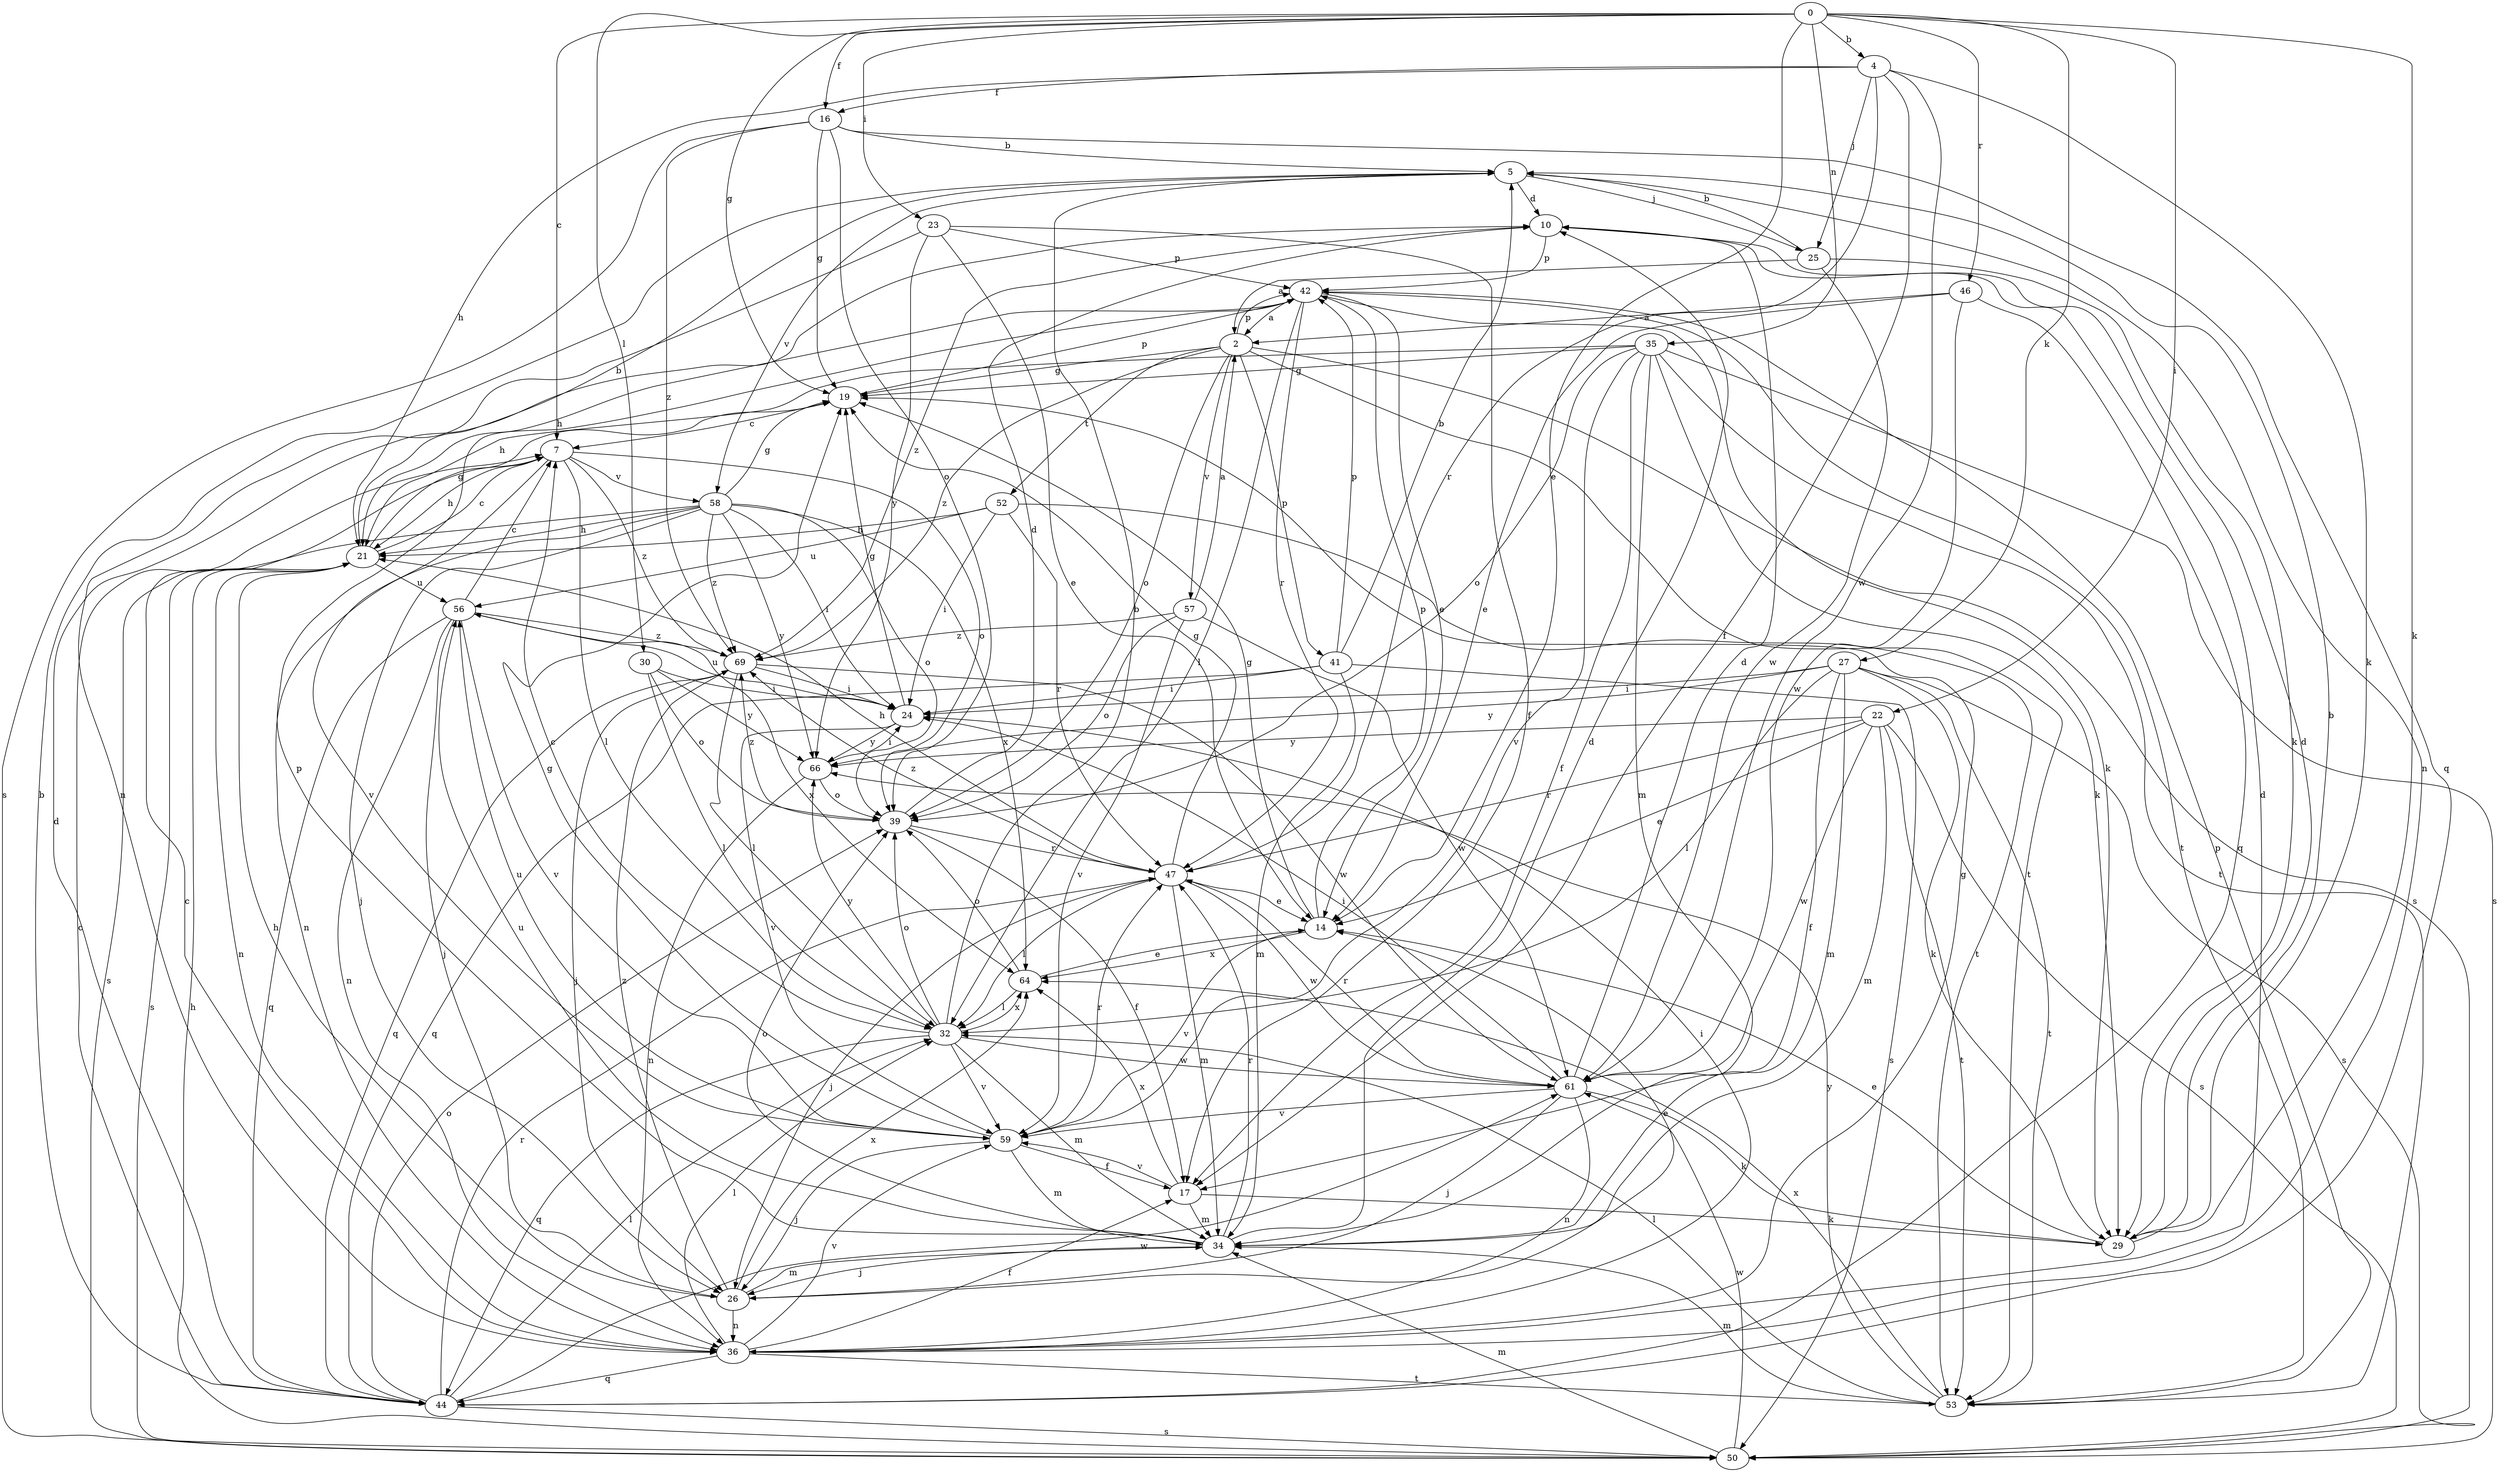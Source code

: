 strict digraph  {
0;
2;
4;
5;
7;
10;
14;
16;
17;
19;
21;
22;
23;
24;
25;
26;
27;
29;
30;
32;
34;
35;
36;
39;
41;
42;
44;
46;
47;
50;
52;
53;
56;
57;
58;
59;
61;
64;
66;
69;
0 -> 4  [label=b];
0 -> 7  [label=c];
0 -> 14  [label=e];
0 -> 16  [label=f];
0 -> 19  [label=g];
0 -> 22  [label=i];
0 -> 23  [label=i];
0 -> 27  [label=k];
0 -> 29  [label=k];
0 -> 30  [label=l];
0 -> 35  [label=n];
0 -> 46  [label=r];
2 -> 19  [label=g];
2 -> 39  [label=o];
2 -> 41  [label=p];
2 -> 42  [label=p];
2 -> 50  [label=s];
2 -> 52  [label=t];
2 -> 53  [label=t];
2 -> 57  [label=v];
2 -> 69  [label=z];
4 -> 16  [label=f];
4 -> 17  [label=f];
4 -> 21  [label=h];
4 -> 25  [label=j];
4 -> 29  [label=k];
4 -> 47  [label=r];
4 -> 61  [label=w];
5 -> 10  [label=d];
5 -> 25  [label=j];
5 -> 36  [label=n];
5 -> 58  [label=v];
7 -> 21  [label=h];
7 -> 32  [label=l];
7 -> 39  [label=o];
7 -> 58  [label=v];
7 -> 59  [label=v];
7 -> 69  [label=z];
10 -> 42  [label=p];
10 -> 69  [label=z];
14 -> 19  [label=g];
14 -> 42  [label=p];
14 -> 59  [label=v];
14 -> 64  [label=x];
16 -> 5  [label=b];
16 -> 19  [label=g];
16 -> 39  [label=o];
16 -> 44  [label=q];
16 -> 50  [label=s];
16 -> 69  [label=z];
17 -> 29  [label=k];
17 -> 34  [label=m];
17 -> 59  [label=v];
17 -> 64  [label=x];
19 -> 7  [label=c];
19 -> 42  [label=p];
21 -> 5  [label=b];
21 -> 7  [label=c];
21 -> 19  [label=g];
21 -> 36  [label=n];
21 -> 50  [label=s];
21 -> 56  [label=u];
22 -> 14  [label=e];
22 -> 34  [label=m];
22 -> 47  [label=r];
22 -> 50  [label=s];
22 -> 53  [label=t];
22 -> 61  [label=w];
22 -> 66  [label=y];
23 -> 14  [label=e];
23 -> 17  [label=f];
23 -> 36  [label=n];
23 -> 42  [label=p];
23 -> 66  [label=y];
24 -> 19  [label=g];
24 -> 56  [label=u];
24 -> 59  [label=v];
24 -> 66  [label=y];
25 -> 2  [label=a];
25 -> 5  [label=b];
25 -> 29  [label=k];
25 -> 61  [label=w];
26 -> 14  [label=e];
26 -> 21  [label=h];
26 -> 34  [label=m];
26 -> 36  [label=n];
26 -> 64  [label=x];
26 -> 69  [label=z];
27 -> 17  [label=f];
27 -> 24  [label=i];
27 -> 29  [label=k];
27 -> 32  [label=l];
27 -> 34  [label=m];
27 -> 50  [label=s];
27 -> 53  [label=t];
27 -> 66  [label=y];
29 -> 5  [label=b];
29 -> 10  [label=d];
29 -> 14  [label=e];
30 -> 24  [label=i];
30 -> 32  [label=l];
30 -> 39  [label=o];
30 -> 66  [label=y];
32 -> 5  [label=b];
32 -> 7  [label=c];
32 -> 34  [label=m];
32 -> 39  [label=o];
32 -> 44  [label=q];
32 -> 59  [label=v];
32 -> 61  [label=w];
32 -> 64  [label=x];
32 -> 66  [label=y];
34 -> 10  [label=d];
34 -> 26  [label=j];
34 -> 39  [label=o];
34 -> 42  [label=p];
34 -> 47  [label=r];
34 -> 56  [label=u];
35 -> 17  [label=f];
35 -> 19  [label=g];
35 -> 21  [label=h];
35 -> 29  [label=k];
35 -> 34  [label=m];
35 -> 39  [label=o];
35 -> 50  [label=s];
35 -> 53  [label=t];
35 -> 59  [label=v];
36 -> 7  [label=c];
36 -> 10  [label=d];
36 -> 17  [label=f];
36 -> 19  [label=g];
36 -> 24  [label=i];
36 -> 32  [label=l];
36 -> 44  [label=q];
36 -> 53  [label=t];
36 -> 59  [label=v];
39 -> 10  [label=d];
39 -> 17  [label=f];
39 -> 47  [label=r];
39 -> 69  [label=z];
41 -> 5  [label=b];
41 -> 24  [label=i];
41 -> 34  [label=m];
41 -> 42  [label=p];
41 -> 44  [label=q];
41 -> 50  [label=s];
42 -> 2  [label=a];
42 -> 14  [label=e];
42 -> 21  [label=h];
42 -> 29  [label=k];
42 -> 32  [label=l];
42 -> 47  [label=r];
42 -> 53  [label=t];
44 -> 5  [label=b];
44 -> 7  [label=c];
44 -> 10  [label=d];
44 -> 32  [label=l];
44 -> 39  [label=o];
44 -> 47  [label=r];
44 -> 50  [label=s];
44 -> 61  [label=w];
46 -> 2  [label=a];
46 -> 14  [label=e];
46 -> 44  [label=q];
46 -> 61  [label=w];
47 -> 14  [label=e];
47 -> 19  [label=g];
47 -> 21  [label=h];
47 -> 26  [label=j];
47 -> 32  [label=l];
47 -> 34  [label=m];
47 -> 61  [label=w];
47 -> 69  [label=z];
50 -> 21  [label=h];
50 -> 34  [label=m];
50 -> 61  [label=w];
52 -> 21  [label=h];
52 -> 24  [label=i];
52 -> 47  [label=r];
52 -> 53  [label=t];
52 -> 56  [label=u];
53 -> 32  [label=l];
53 -> 34  [label=m];
53 -> 42  [label=p];
53 -> 64  [label=x];
53 -> 66  [label=y];
56 -> 7  [label=c];
56 -> 26  [label=j];
56 -> 36  [label=n];
56 -> 44  [label=q];
56 -> 59  [label=v];
56 -> 64  [label=x];
56 -> 69  [label=z];
57 -> 2  [label=a];
57 -> 39  [label=o];
57 -> 59  [label=v];
57 -> 61  [label=w];
57 -> 69  [label=z];
58 -> 19  [label=g];
58 -> 21  [label=h];
58 -> 24  [label=i];
58 -> 26  [label=j];
58 -> 36  [label=n];
58 -> 39  [label=o];
58 -> 50  [label=s];
58 -> 64  [label=x];
58 -> 66  [label=y];
58 -> 69  [label=z];
59 -> 17  [label=f];
59 -> 19  [label=g];
59 -> 26  [label=j];
59 -> 34  [label=m];
59 -> 47  [label=r];
59 -> 56  [label=u];
61 -> 10  [label=d];
61 -> 24  [label=i];
61 -> 26  [label=j];
61 -> 29  [label=k];
61 -> 36  [label=n];
61 -> 47  [label=r];
61 -> 59  [label=v];
64 -> 14  [label=e];
64 -> 32  [label=l];
64 -> 39  [label=o];
66 -> 24  [label=i];
66 -> 36  [label=n];
66 -> 39  [label=o];
69 -> 24  [label=i];
69 -> 26  [label=j];
69 -> 32  [label=l];
69 -> 44  [label=q];
69 -> 61  [label=w];
}
